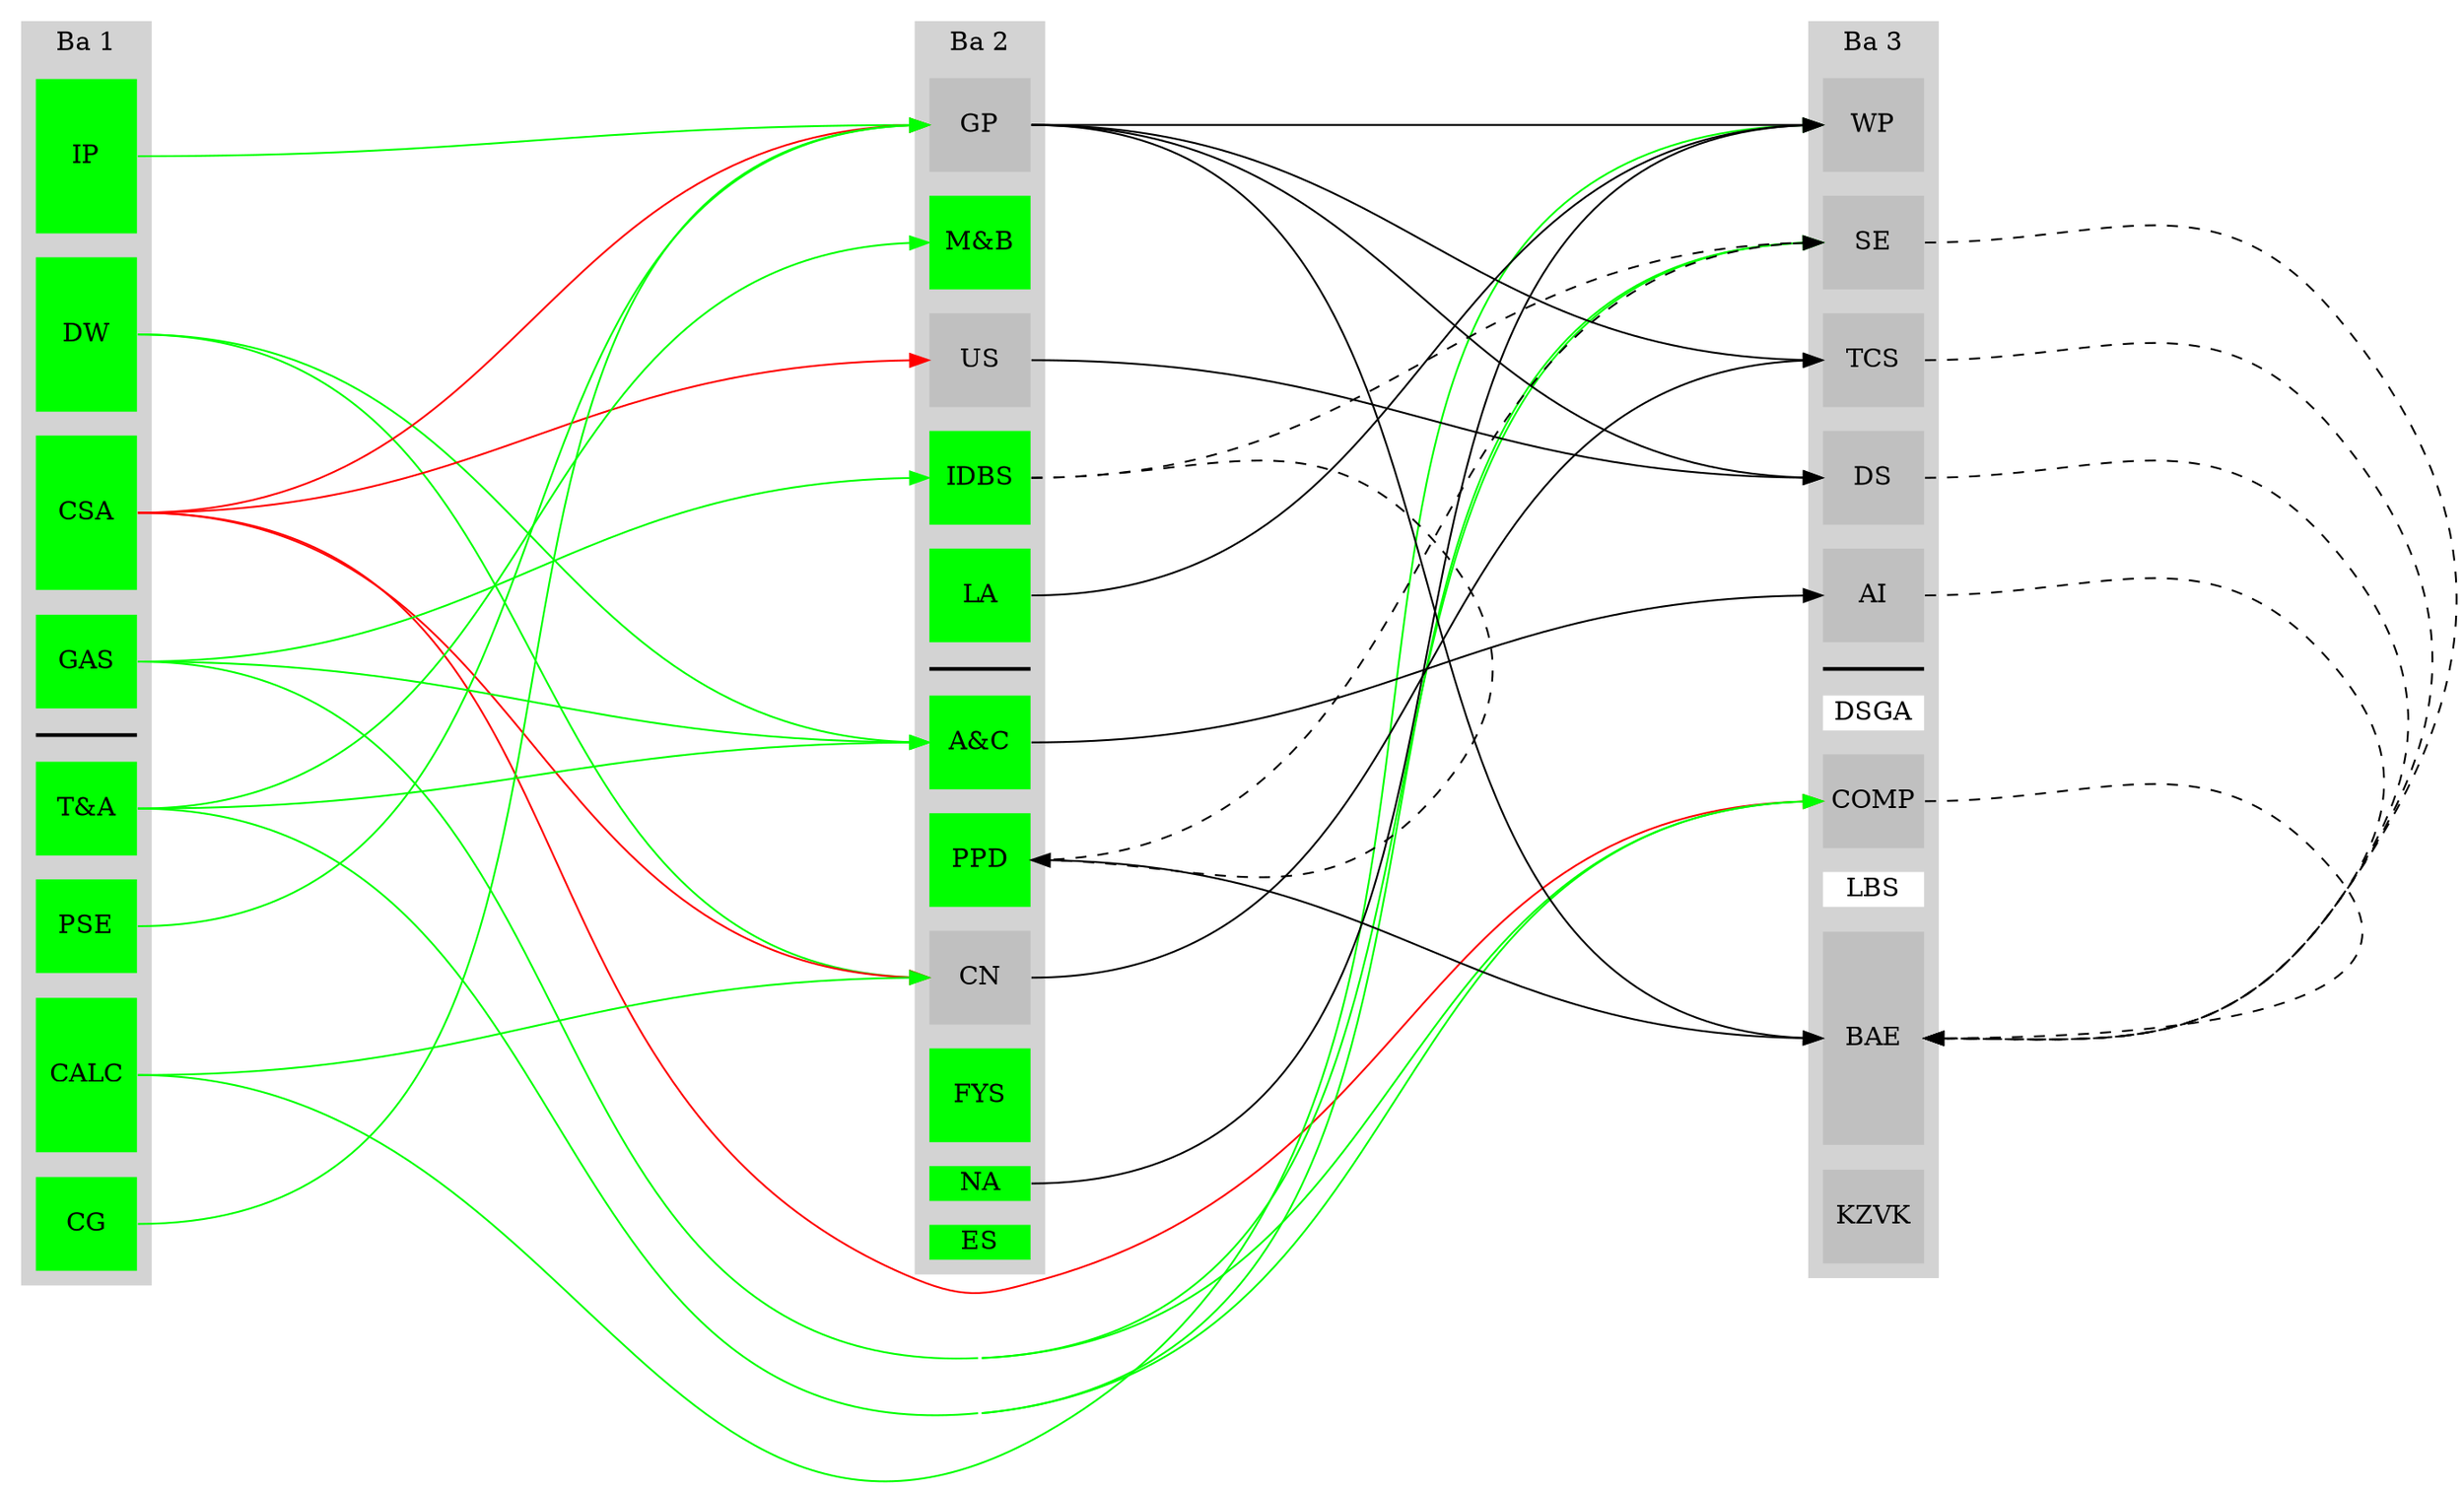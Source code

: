 digraph Studieprogramma{
	node [shape="rect", pin=true, style=filled,color=white, height=0.7, fixedsize=true];
	graph [ranksep="6", nodesep="0.2" splines=true, concentrate=true];
	edge [constraint=false];

	/*
	3 SP = 0.25
	6 SP = 0.7
	9 SP = 1.15
	12 SP = 1.6
	*/

	rankdir="LR"

	subgraph cluster_ba1{
		label = "Ba 1"
		style=filled;
		color=lightgrey;

		IP [height=1.15, color=green];
		DW [height=1.15, color=green];
		CSA [height=1.15, color=green];
		GAS [color=green];

		

		ba1_sem [height=0, fixedsize=true, label="", color=black];

		TA [label="T&A", color=green];
		PSE [color=green];
		CALC [height=1.15, color=green];
		CG [color=green];

		
	}

	subgraph cluster_ba2{
		label = "Ba 2"
		style=filled;
		color=lightgrey;

		GP [color=grey];
		MB [label="M&B", color=green];
		US [color=grey];
		IDBS [color=green];
		LA [color=green];

		

		ba2_sem [height=0, fixedsize=true, label="", color=black];

		AC [label="A&C", color=green];
		PPD [color=green];
		CN [color=grey];
		FYS [color=green];
		NA [height=0.25, color=green];
		ES [height=0.25, color=green];

		
	}

	subgraph cluster_ba3{
		label = "Ba 3"
		style=filled;
		color=lightgrey;
		fixedsize=true;
		height=200;

		WP [color=grey];
		SE [color=grey];
		TCS [color=grey];
		DS [color=grey];
		AI [color=grey];

		

		ba3_sem [height=0, fixedsize=true, label="", color=black];

		DSGA [height=0.25, color=white];
		COMP [color=grey];
		LBS [height=0.25];
		BAE [height=1.6, color=grey];
		KZVK [height=0.7, color=grey]

		
	}

	# align clusters by adding invis edge between top items.
	{
		edge	[constraint=true, style=invis];
		IP:ne -> GP:nw;
		GP:ne -> WP:nw;
	}

	# =====================
	# =	dependencies 2Ba	=
	# =====================

	# GP
 	IP:e -> GP:w [color=green];
	CSA:e -> GP:w [color=red];
	PSE:e -> GP:w [color=green];
	CG:e -> GP:w [color=green];

	# M&B
	TA:e -> MB:w [color=green];

	# US
	CSA:e -> US:w [color=red];

	# IDBS
	GAS:e -> IDBS:w [color=green];

	# LA
	# /

	# A&C
	DW:e -> AC:w [color=green];
	TA:e -> AC:w [color=green];
	GAS:e -> AC:w [color=green];

	# PPD
	IDBS:e -> PPD:e [style=dashed];

	# CN
	DW:e -> CN:w [color=green];
	CSA:e -> CN:w [color=red];
	CALC:e -> CN:w [color=green];

	# FYS
	# /

	# NA
	# /

	# ES
	# /

	# =====================
	# =	dependencies 3Ba	=
	# =====================

	# WP
	CALC:e -> WP:w [color=green];
	GP:e -> WP:w;
	LA:e -> WP:w;
	NA:e -> WP:w;

	# SE
	TA:e -> SE:w [color=green];
	GAS:e -> SE:w [color=green];
	IDBS:e -> SE:w [style=dashed];
	PPD:e -> SE:w [style=dashed];

	# TCS
	GP:e -> TCS:w;
	CN:e -> TCS:w;

	# DS
	GP:e -> DS:w;
	US:e -> DS:w;

	# AI
	AC:e -> AI:w;

	# DSGA
	# /

	# COMP
	CSA:e -> COMP:w [color=red];
	TA:e -> COMP:w [color=green];
	GAS:e -> COMP:w [color=green];

	# LBS
	# /

	# BAE
	GP:e -> BAE:w;
	PPD:e -> BAE:w;

	SE:e -> BAE:e [style=dashed];
	TCS:e -> BAE:e [style=dashed];
	DS:e -> BAE:e [style=dashed];
	AI:e -> BAE:e [style=dashed];
	COMP:e -> BAE:e [style=dashed];

}
